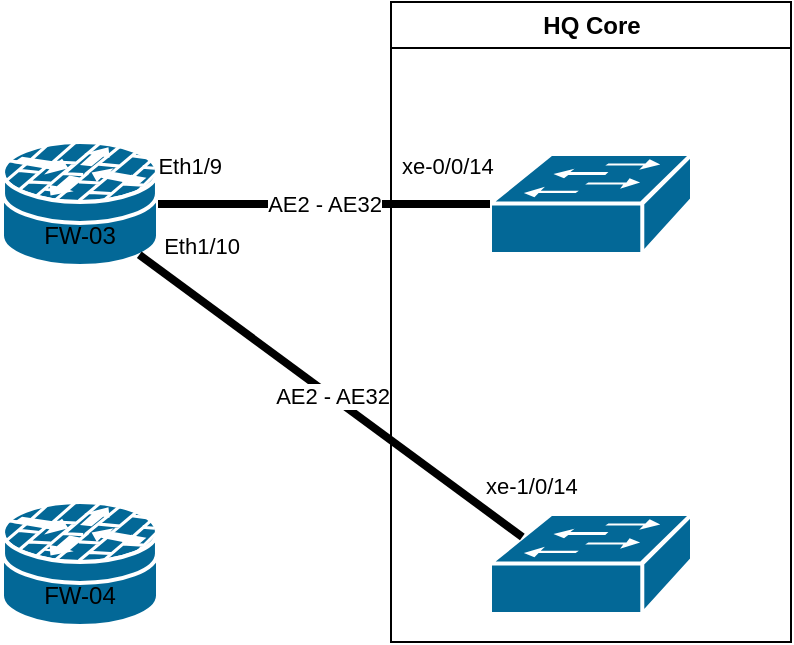 <mxfile version="28.2.7">
  <diagram name="Page-1" id="ENwsPFU619q3HPzh_jZN">
    <mxGraphModel dx="1412" dy="737" grid="1" gridSize="10" guides="1" tooltips="1" connect="1" arrows="1" fold="1" page="1" pageScale="1" pageWidth="850" pageHeight="1100" math="0" shadow="0">
      <root>
        <mxCell id="0" />
        <mxCell id="1" parent="0" />
        <mxCell id="MANlrupcTTr53v-TsqG8-32" value="HQ Core" style="swimlane;whiteSpace=wrap;html=1;" vertex="1" parent="1">
          <mxGeometry x="274.5" y="80" width="200" height="320" as="geometry" />
        </mxCell>
        <mxCell id="MANlrupcTTr53v-TsqG8-1" value="" style="shape=mxgraph.cisco.security.router_firewall;sketch=0;html=1;pointerEvents=1;dashed=0;fillColor=#036897;strokeColor=#ffffff;strokeWidth=2;verticalLabelPosition=bottom;verticalAlign=top;align=center;outlineConnect=0;" vertex="1" parent="1">
          <mxGeometry x="80.0" y="150" width="78" height="62" as="geometry" />
        </mxCell>
        <mxCell id="MANlrupcTTr53v-TsqG8-2" value="" style="shape=mxgraph.cisco.security.router_firewall;sketch=0;html=1;pointerEvents=1;dashed=0;fillColor=#036897;strokeColor=#ffffff;strokeWidth=2;verticalLabelPosition=bottom;verticalAlign=top;align=center;outlineConnect=0;" vertex="1" parent="1">
          <mxGeometry x="80.0" y="330" width="78" height="62" as="geometry" />
        </mxCell>
        <mxCell id="MANlrupcTTr53v-TsqG8-3" value="" style="shape=mxgraph.cisco.switches.workgroup_switch;sketch=0;html=1;pointerEvents=1;dashed=0;fillColor=#036897;strokeColor=#ffffff;strokeWidth=2;verticalLabelPosition=bottom;verticalAlign=top;align=center;outlineConnect=0;" vertex="1" parent="1">
          <mxGeometry x="324.0" y="156" width="101" height="50" as="geometry" />
        </mxCell>
        <mxCell id="MANlrupcTTr53v-TsqG8-4" value="" style="shape=mxgraph.cisco.switches.workgroup_switch;sketch=0;html=1;pointerEvents=1;dashed=0;fillColor=#036897;strokeColor=#ffffff;strokeWidth=2;verticalLabelPosition=bottom;verticalAlign=top;align=center;outlineConnect=0;" vertex="1" parent="1">
          <mxGeometry x="324.0" y="336" width="101" height="50" as="geometry" />
        </mxCell>
        <mxCell id="MANlrupcTTr53v-TsqG8-20" value="" style="endArrow=none;html=1;rounded=0;strokeWidth=4;endFill=0;entryX=1;entryY=0.5;entryDx=0;entryDy=0;entryPerimeter=0;exitX=0;exitY=0.5;exitDx=0;exitDy=0;exitPerimeter=0;strokeColor=light-dark(#000000,#9999FF);" edge="1" parent="1" source="MANlrupcTTr53v-TsqG8-3" target="MANlrupcTTr53v-TsqG8-1">
          <mxGeometry relative="1" as="geometry">
            <mxPoint x="316" y="180.5" as="sourcePoint" />
            <mxPoint x="150" y="180.5" as="targetPoint" />
          </mxGeometry>
        </mxCell>
        <mxCell id="MANlrupcTTr53v-TsqG8-21" value="AE2 - AE32" style="edgeLabel;resizable=0;html=1;;align=center;verticalAlign=middle;" connectable="0" vertex="1" parent="MANlrupcTTr53v-TsqG8-20">
          <mxGeometry relative="1" as="geometry" />
        </mxCell>
        <mxCell id="MANlrupcTTr53v-TsqG8-22" value="xe-0/0/14" style="edgeLabel;resizable=0;html=1;;align=left;verticalAlign=bottom;" connectable="0" vertex="1" parent="MANlrupcTTr53v-TsqG8-20">
          <mxGeometry x="-1" relative="1" as="geometry">
            <mxPoint x="-46" y="-11" as="offset" />
          </mxGeometry>
        </mxCell>
        <mxCell id="MANlrupcTTr53v-TsqG8-23" value="Eth1/9" style="edgeLabel;resizable=0;html=1;;align=right;verticalAlign=bottom;" connectable="0" vertex="1" parent="MANlrupcTTr53v-TsqG8-20">
          <mxGeometry x="1" relative="1" as="geometry">
            <mxPoint x="32" y="-11" as="offset" />
          </mxGeometry>
        </mxCell>
        <mxCell id="MANlrupcTTr53v-TsqG8-27" value="" style="endArrow=none;html=1;rounded=0;strokeWidth=4;endFill=0;entryX=0.88;entryY=0.91;entryDx=0;entryDy=0;entryPerimeter=0;exitX=0.16;exitY=0.23;exitDx=0;exitDy=0;exitPerimeter=0;strokeColor=light-dark(#000000,#9999FF);" edge="1" parent="1" source="MANlrupcTTr53v-TsqG8-4" target="MANlrupcTTr53v-TsqG8-1">
          <mxGeometry relative="1" as="geometry">
            <mxPoint x="716" y="260" as="sourcePoint" />
            <mxPoint x="550" y="260" as="targetPoint" />
          </mxGeometry>
        </mxCell>
        <mxCell id="MANlrupcTTr53v-TsqG8-28" value="AE2 - AE32" style="edgeLabel;resizable=0;html=1;;align=center;verticalAlign=middle;" connectable="0" vertex="1" parent="MANlrupcTTr53v-TsqG8-27">
          <mxGeometry relative="1" as="geometry" />
        </mxCell>
        <mxCell id="MANlrupcTTr53v-TsqG8-29" value="xe-1/0/14" style="edgeLabel;resizable=0;html=1;;align=left;verticalAlign=bottom;" connectable="0" vertex="1" parent="MANlrupcTTr53v-TsqG8-27">
          <mxGeometry x="-1" relative="1" as="geometry">
            <mxPoint x="-20" y="-17" as="offset" />
          </mxGeometry>
        </mxCell>
        <mxCell id="MANlrupcTTr53v-TsqG8-30" value="Eth1/10" style="edgeLabel;resizable=0;html=1;;align=right;verticalAlign=bottom;" connectable="0" vertex="1" parent="MANlrupcTTr53v-TsqG8-27">
          <mxGeometry x="1" relative="1" as="geometry">
            <mxPoint x="51" y="4" as="offset" />
          </mxGeometry>
        </mxCell>
        <mxCell id="MANlrupcTTr53v-TsqG8-31" value="FW-03" style="text;html=1;whiteSpace=wrap;strokeColor=none;fillColor=none;align=center;verticalAlign=middle;rounded=0;" vertex="1" parent="1">
          <mxGeometry x="89" y="182" width="60" height="30" as="geometry" />
        </mxCell>
        <mxCell id="MANlrupcTTr53v-TsqG8-33" value="FW-04" style="text;html=1;whiteSpace=wrap;strokeColor=none;fillColor=none;align=center;verticalAlign=middle;rounded=0;" vertex="1" parent="1">
          <mxGeometry x="89" y="362" width="60" height="30" as="geometry" />
        </mxCell>
      </root>
    </mxGraphModel>
  </diagram>
</mxfile>
